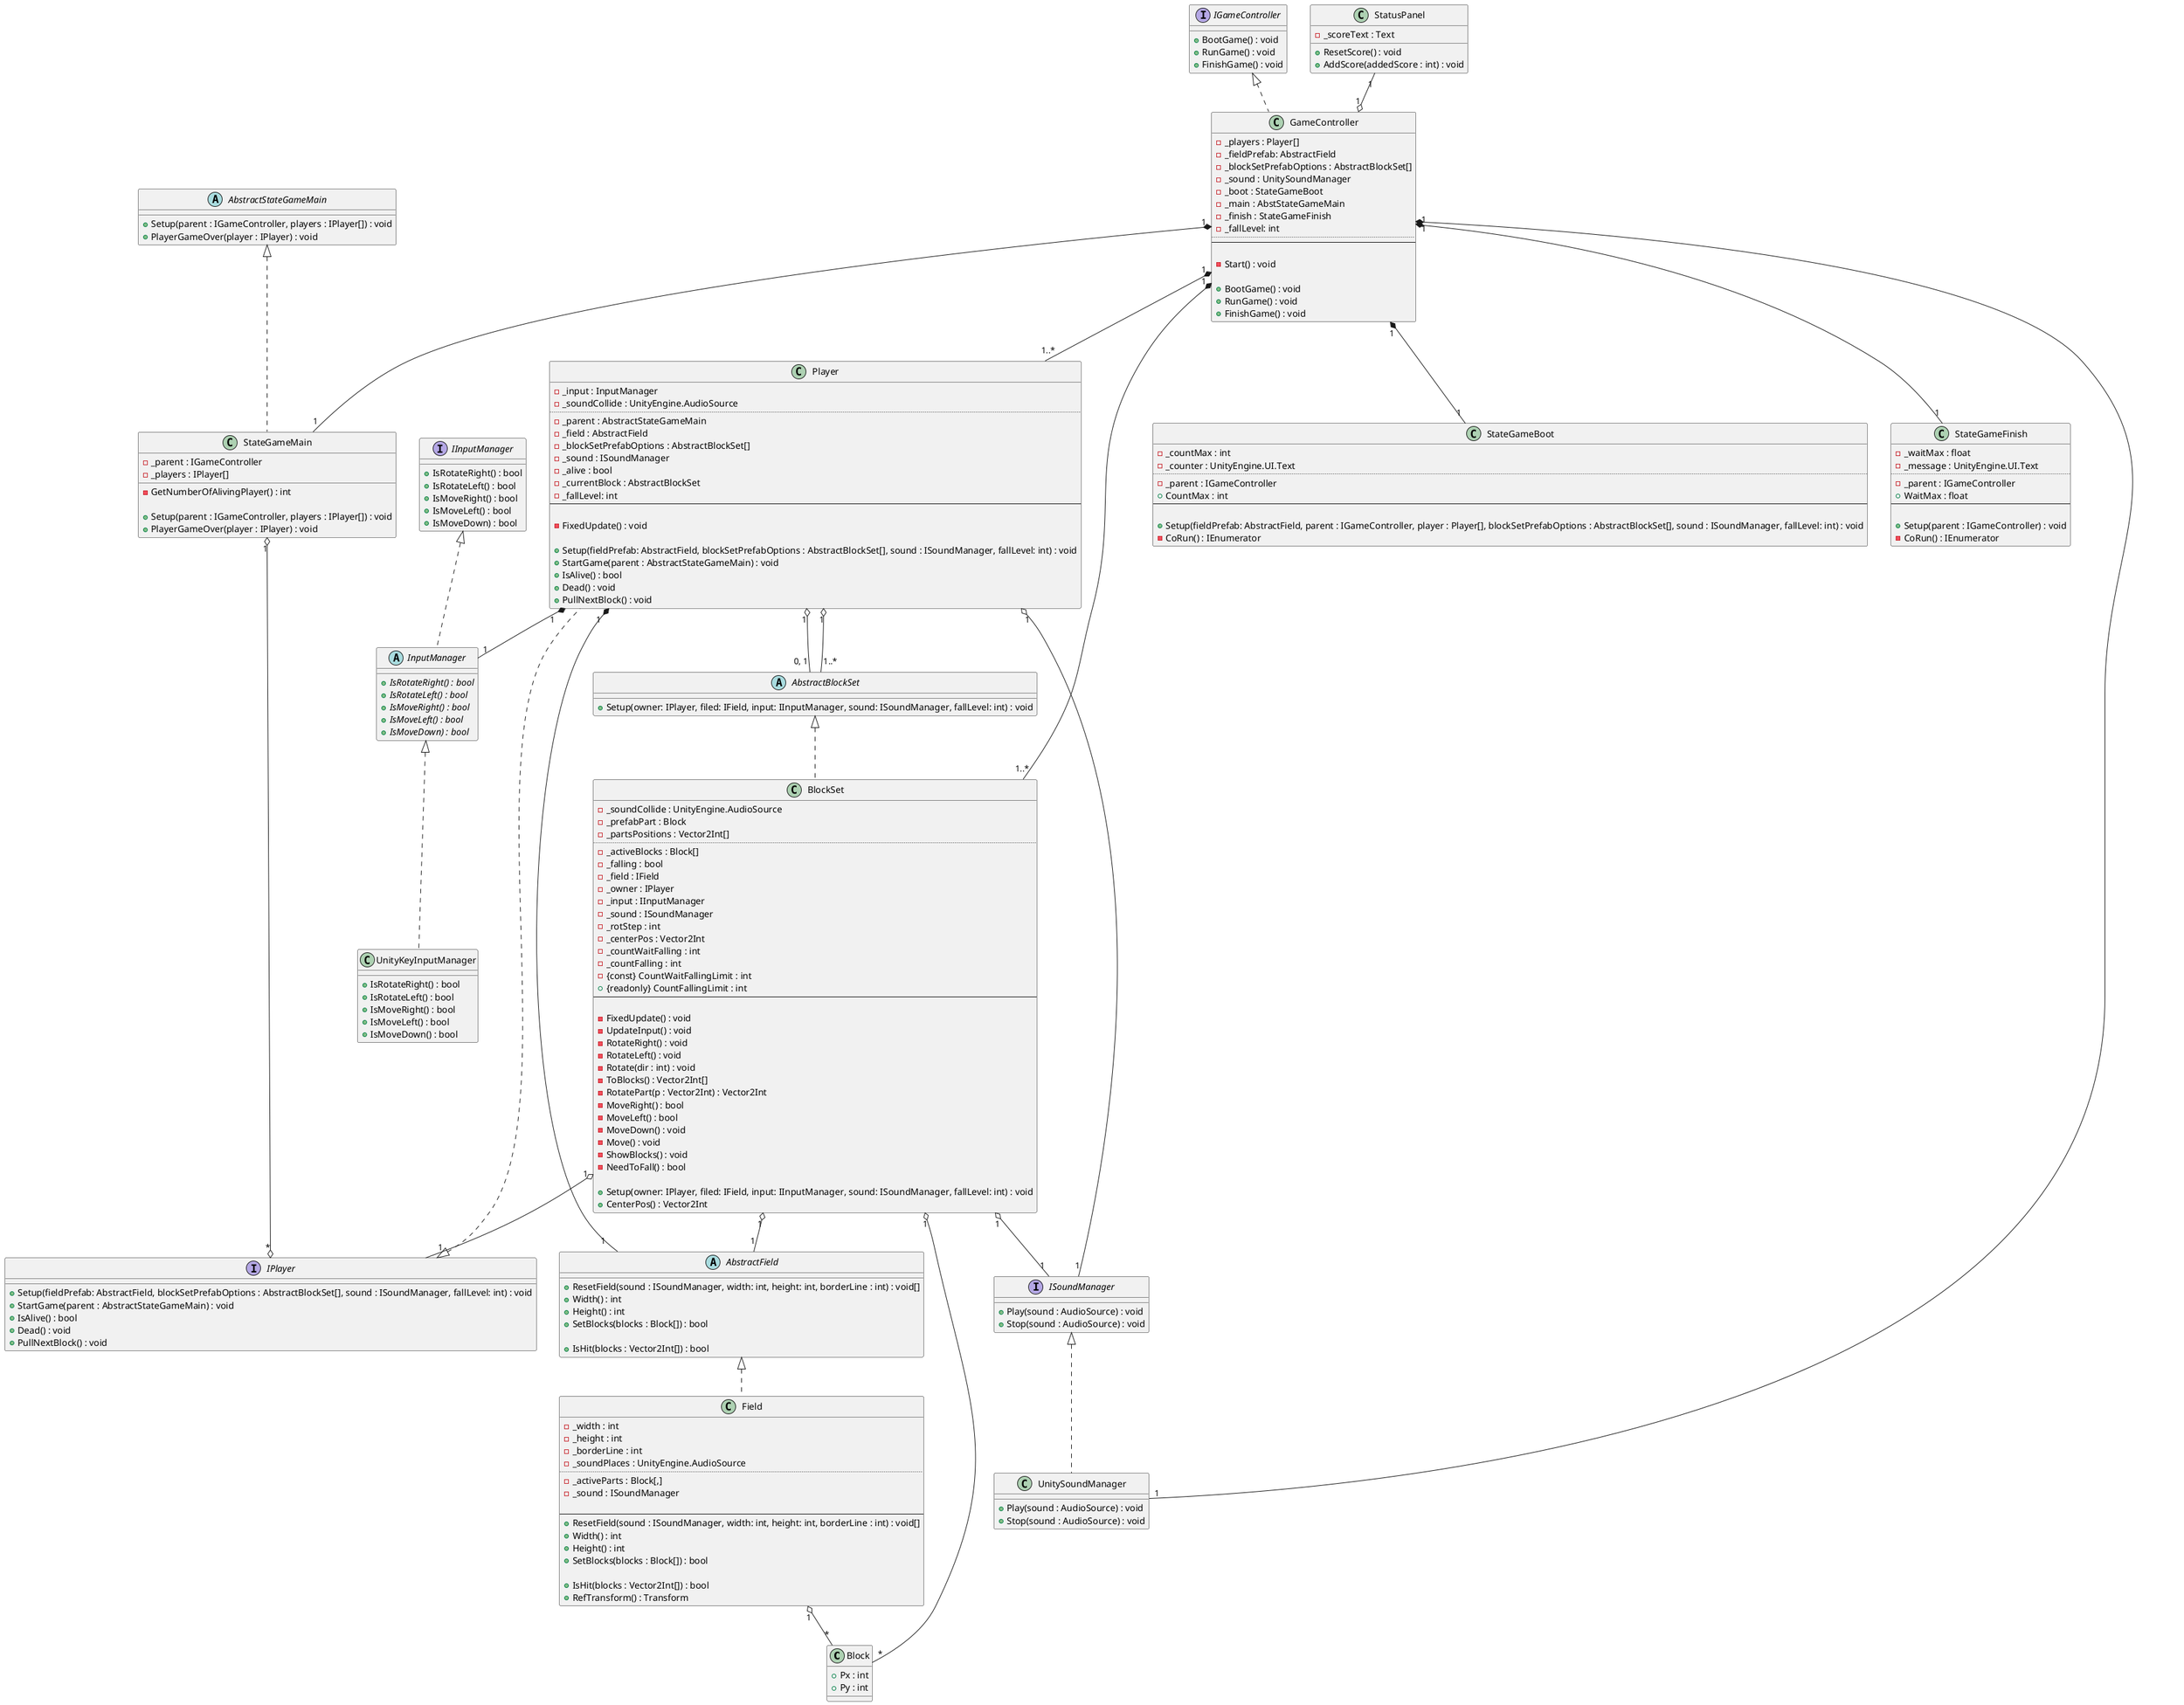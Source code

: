 @startuml

class Block
{
    + Px : int
    + Py : int
}

' フィールドの状態を管理する
abstract class AbstractField
{
    + ResetField(sound : ISoundManager, width: int, height: int, borderLine : int) : void[]
    + Width() : int
    + Height() : int
    ' @return ブロックが積みあがってしまったらtrue, そうでなければfalse を返す
    + SetBlocks(blocks : Block[]) : bool

    + IsHit(blocks : Vector2Int[]) : bool
}

class Field
{
    - _width : int
    - _height : int
    - _borderLine : int
    - _soundPlaces : UnityEngine.AudioSource
    ..
    - _activeParts : Block[,]
    - _sound : ISoundManager

    --
    + ResetField(sound : ISoundManager, width: int, height: int, borderLine : int) : void[]
    + Width() : int
    + Height() : int
    ' @return ブロックが積みあがってしまったらtrue, そうでなければfalse を返す
    + SetBlocks(blocks : Block[]) : bool

    + IsHit(blocks : Vector2Int[]) : bool
    + RefTransform() : Transform
}

interface IGameController
{
    + BootGame() : void
    + RunGame() : void
    + FinishGame() : void
}

' ゲームの進行を管理する
class GameController
{
    - _players : Player[]
    - _fieldPrefab: AbstractField
    - _blockSetPrefabOptions : AbstractBlockSet[]
    - _sound : UnitySoundManager
    - _boot : StateGameBoot
    - _main : AbstStateGameMain
    - _finish : StateGameFinish
    - _fallLevel: int
    ..
    --

    - Start() : void

    + BootGame() : void
    + RunGame() : void
    + FinishGame() : void
}

interface IPlayer
{
    + Setup(fieldPrefab: AbstractField, blockSetPrefabOptions : AbstractBlockSet[], sound : ISoundManager, fallLevel: int) : void
    + StartGame(parent : AbstractStateGameMain) : void
    + IsAlive() : bool
    + Dead() : void
    + PullNextBlock() : void
}


class Player
{
    - _input : InputManager
    - _soundCollide : UnityEngine.AudioSource
    ..
    - _parent : AbstractStateGameMain
    - _field : AbstractField
    - _blockSetPrefabOptions : AbstractBlockSet[]
    - _sound : ISoundManager
    - _alive : bool
    - _currentBlock : AbstractBlockSet
    - _fallLevel: int
    --

    - FixedUpdate() : void

    + Setup(fieldPrefab: AbstractField, blockSetPrefabOptions : AbstractBlockSet[], sound : ISoundManager, fallLevel: int) : void
    + StartGame(parent : AbstractStateGameMain) : void
    + IsAlive() : bool
    + Dead() : void
    + PullNextBlock() : void
}

class StateGameBoot
{
    - _countMax : int
    - _counter : UnityEngine.UI.Text
    ..
    - _parent : IGameController
    + CountMax : int
    --

    + Setup(fieldPrefab: AbstractField, parent : IGameController, player : Player[], blockSetPrefabOptions : AbstractBlockSet[], sound : ISoundManager, fallLevel: int) : void
    - CoRun() : IEnumerator
}

abstract class AbstractStateGameMain
{
    + Setup(parent : IGameController, players : IPlayer[]) : void
    + PlayerGameOver(player : IPlayer) : void
}

class StateGameMain
{
    - _parent : IGameController
    - _players : IPlayer[]

    - GetNumberOfAlivingPlayer() : int

    + Setup(parent : IGameController, players : IPlayer[]) : void
    + PlayerGameOver(player : IPlayer) : void
}

class StateGameFinish
{
    - _waitMax : float
    - _message : UnityEngine.UI.Text
    ..
    - _parent : IGameController
    + WaitMax : float
    --

    + Setup(parent : IGameController) : void
    - CoRun() : IEnumerator
}

interface IInputManager
{
    + IsRotateRight() : bool
    + IsRotateLeft() : bool
    + IsMoveRight() : bool
    + IsMoveLeft() : bool
    + IsMoveDown) : bool
}

abstract class InputManager
{
    + {abstract} IsRotateRight() : bool
    + {abstract} IsRotateLeft() : bool
    + {abstract} IsMoveRight() : bool
    + {abstract} IsMoveLeft() : bool
    + {abstract} IsMoveDown) : bool
}

class UnityKeyInputManager
{
    + IsRotateRight() : bool
    + IsRotateLeft() : bool
    + IsMoveRight() : bool
    + IsMoveLeft() : bool
    + IsMoveDown() : bool
}

abstract class AbstractBlockSet
{
    + Setup(owner: IPlayer, filed: IField, input: IInputManager, sound: ISoundManager, fallLevel: int) : void
}

' ブロックの状態を管理する
class BlockSet
{
    - _soundCollide : UnityEngine.AudioSource
    - _prefabPart : Block
    - _partsPositions : Vector2Int[]
    ..
    - _activeBlocks : Block[]
    - _falling : bool
    - _field : IField
    - _owner : IPlayer
    - _input : IInputManager
    - _sound : ISoundManager
    - _rotStep : int
    - _centerPos : Vector2Int
    - _countWaitFalling : int
    - _countFalling : int
    - {const} CountWaitFallingLimit : int
    + {readonly} CountFallingLimit : int
    --

    - FixedUpdate() : void
    - UpdateInput() : void
    - RotateRight() : void
    - RotateLeft() : void
    - Rotate(dir : int) : void
    - ToBlocks() : Vector2Int[]
    - RotatePart(p : Vector2Int) : Vector2Int
    ' @return 移動できる場合はtrue, 何かにぶつかって移動できない場合はfalse
    - MoveRight() : bool
    ' @return 移動できる場合はtrue, 何かにぶつかって移動できない場合はfalse
    - MoveLeft() : bool
    - MoveDown() : void
    - Move() : void
    - ShowBlocks() : void
    - NeedToFall() : bool

    + Setup(owner: IPlayer, filed: IField, input: IInputManager, sound: ISoundManager, fallLevel: int) : void
    + CenterPos() : Vector2Int
}

interface ISoundManager
{
    + Play(sound : AudioSource) : void
    + Stop(sound : AudioSource) : void
}

class UnitySoundManager
{
    + Play(sound : AudioSource) : void
    + Stop(sound : AudioSource) : void
}

class StatusPanel
{
    - _scoreText : Text
 
    + ResetScore() : void
    + AddScore(addedScore : int) : void
}

Player "1" *-- "1" AbstractField
Player "1" o-- "0, 1" AbstractBlockSet
Player "1" o-- "1..*" AbstractBlockSet
Player "1" *-- "1" InputManager
Player "1" o-- "1" ISoundManager

GameController "1" *-- "1..*" Player
GameController "1" *-- "1..*" BlockSet
GameController "1" *-- "1" StateGameBoot
GameController "1" *-- "1" StateGameMain
GameController "1" *-- "1" StateGameFinish
GameController "1" *-- "1" UnitySoundManager

StateGameMain "1" o--o "*" IPlayer

StatusPanel "1" --o "1" GameController

IInputManager <|.. InputManager
InputManager <|.. UnityKeyInputManager
ISoundManager <|.. UnitySoundManager
IGameController <|.. GameController
AbstractBlockSet <|.. BlockSet
AbstractField <|.. Field
AbstractStateGameMain <|.. StateGameMain
IPlayer <|.. Player

Field "1" o-- "*" Block
BlockSet "1" o-- "*" Block
BlockSet "1" o-- "1" ISoundManager
BlockSet "1" o-- "1" IPlayer
BlockSet "1" o-- "1" AbstractField

@enduml